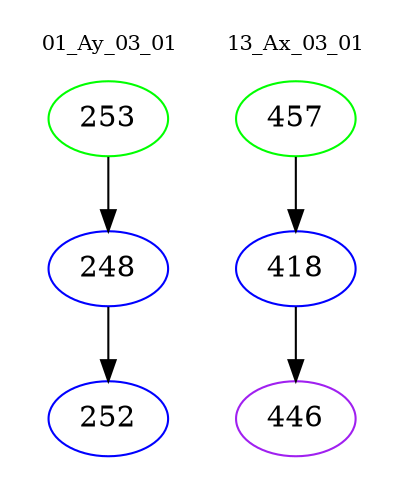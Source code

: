 digraph{
subgraph cluster_0 {
color = white
label = "01_Ay_03_01";
fontsize=10;
T0_253 [label="253", color="green"]
T0_253 -> T0_248 [color="black"]
T0_248 [label="248", color="blue"]
T0_248 -> T0_252 [color="black"]
T0_252 [label="252", color="blue"]
}
subgraph cluster_1 {
color = white
label = "13_Ax_03_01";
fontsize=10;
T1_457 [label="457", color="green"]
T1_457 -> T1_418 [color="black"]
T1_418 [label="418", color="blue"]
T1_418 -> T1_446 [color="black"]
T1_446 [label="446", color="purple"]
}
}

